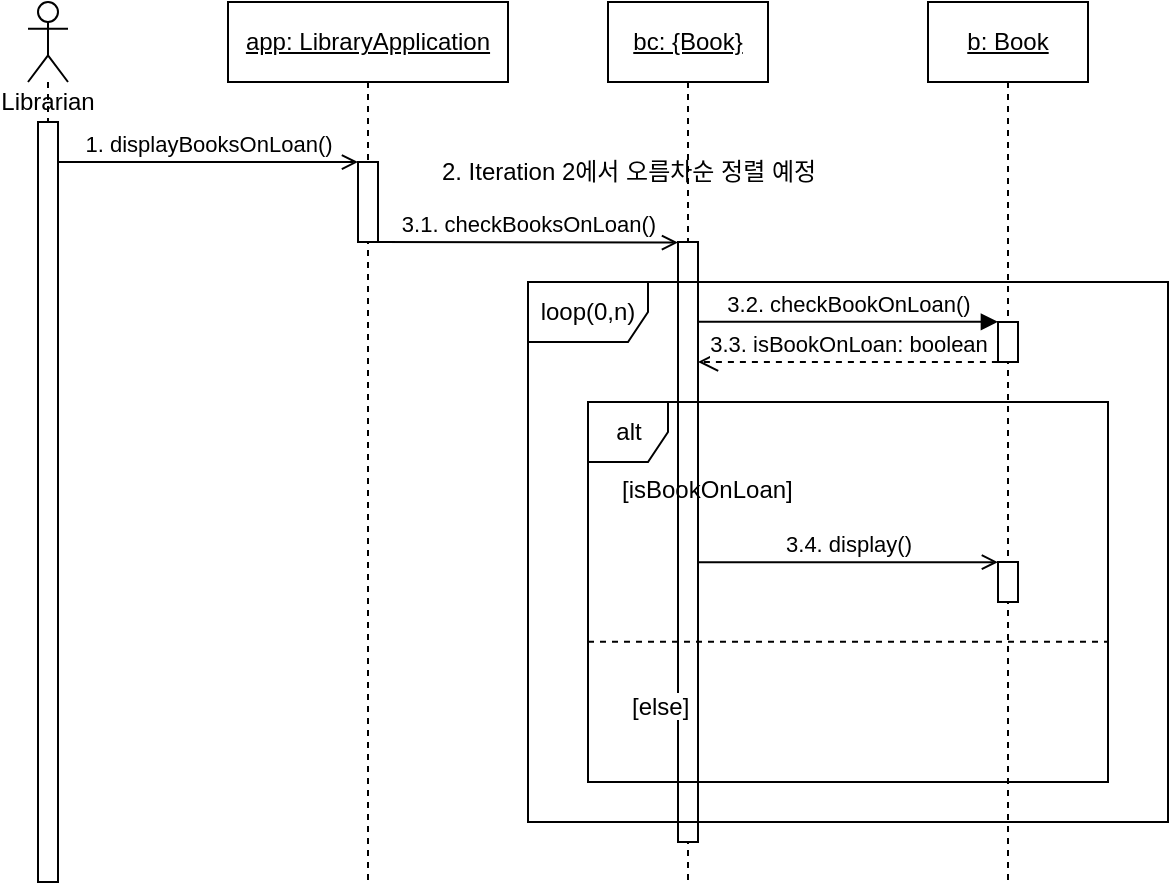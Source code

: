 <mxfile>
    <diagram id="SbDjxOFhfJFgFubJpmIF" name="Page-1">
        <mxGraphModel dx="986" dy="626" grid="1" gridSize="10" guides="1" tooltips="1" connect="1" arrows="1" fold="1" page="1" pageScale="1" pageWidth="850" pageHeight="1100" math="0" shadow="0">
            <root>
                <mxCell id="0"/>
                <mxCell id="1" parent="0"/>
                <mxCell id="4" value="Librarian&lt;br&gt;" style="shape=umlLifeline;participant=umlActor;perimeter=lifelinePerimeter;whiteSpace=wrap;html=1;container=1;collapsible=0;recursiveResize=0;verticalAlign=top;spacingTop=36;outlineConnect=0;" parent="1" vertex="1">
                    <mxGeometry x="30" y="40" width="20" height="440" as="geometry"/>
                </mxCell>
                <mxCell id="57" style="edgeStyle=none;html=1;" parent="4" source="5" target="4" edge="1">
                    <mxGeometry relative="1" as="geometry"/>
                </mxCell>
                <mxCell id="5" value="" style="html=1;points=[];perimeter=orthogonalPerimeter;" parent="4" vertex="1">
                    <mxGeometry x="5" y="60" width="10" height="380" as="geometry"/>
                </mxCell>
                <mxCell id="8" value="&lt;u&gt;app: LibraryApplication&lt;/u&gt;" style="shape=umlLifeline;perimeter=lifelinePerimeter;whiteSpace=wrap;html=1;container=1;collapsible=0;recursiveResize=0;outlineConnect=0;" parent="1" vertex="1">
                    <mxGeometry x="130" y="40" width="140" height="440" as="geometry"/>
                </mxCell>
                <mxCell id="37" value="" style="html=1;points=[];perimeter=orthogonalPerimeter;" parent="8" vertex="1">
                    <mxGeometry x="65" y="80" width="10" height="40" as="geometry"/>
                </mxCell>
                <mxCell id="11" value="&lt;u&gt;bc: {Book}&lt;/u&gt;" style="shape=umlLifeline;perimeter=lifelinePerimeter;whiteSpace=wrap;html=1;container=1;collapsible=0;recursiveResize=0;outlineConnect=0;" parent="1" vertex="1">
                    <mxGeometry x="320" y="40" width="80" height="440" as="geometry"/>
                </mxCell>
                <mxCell id="65" value="" style="html=1;points=[];perimeter=orthogonalPerimeter;" parent="11" vertex="1">
                    <mxGeometry x="35" y="120" width="10" height="300" as="geometry"/>
                </mxCell>
                <mxCell id="48" value="&lt;u style=&quot;&quot;&gt;b: Book&lt;/u&gt;" style="shape=umlLifeline;perimeter=lifelinePerimeter;whiteSpace=wrap;html=1;container=1;collapsible=0;recursiveResize=0;outlineConnect=0;" parent="1" vertex="1">
                    <mxGeometry x="480" y="40" width="80" height="440" as="geometry"/>
                </mxCell>
                <mxCell id="71" value="" style="html=1;points=[];perimeter=orthogonalPerimeter;" parent="48" vertex="1">
                    <mxGeometry x="35" y="160" width="10" height="20" as="geometry"/>
                </mxCell>
                <mxCell id="84" value="" style="html=1;points=[];perimeter=orthogonalPerimeter;" parent="48" vertex="1">
                    <mxGeometry x="35" y="280" width="10" height="20" as="geometry"/>
                </mxCell>
                <mxCell id="62" value="1. displayBooksOnLoan()" style="html=1;verticalAlign=bottom;labelBackgroundColor=none;endArrow=open;endFill=0;elbow=vertical;entryX=0.001;entryY=0.001;entryDx=0;entryDy=0;entryPerimeter=0;" parent="1" source="5" target="37" edge="1">
                    <mxGeometry width="160" relative="1" as="geometry">
                        <mxPoint x="80" y="290" as="sourcePoint"/>
                        <mxPoint x="240" y="290" as="targetPoint"/>
                    </mxGeometry>
                </mxCell>
                <mxCell id="64" value="2. Iteration 2에서 오름차순 정렬 예정" style="text;html=1;align=center;verticalAlign=middle;resizable=0;points=[];autosize=1;strokeColor=none;fillColor=none;" parent="1" vertex="1">
                    <mxGeometry x="220" y="110" width="220" height="30" as="geometry"/>
                </mxCell>
                <mxCell id="66" value="3.1. checkBooksOnLoan()" style="html=1;verticalAlign=bottom;labelBackgroundColor=none;endArrow=open;endFill=0;elbow=vertical;entryX=0.001;entryY=0.001;entryDx=0;entryDy=0;entryPerimeter=0;" parent="1" source="37" target="65" edge="1">
                    <mxGeometry width="160" relative="1" as="geometry">
                        <mxPoint x="205" y="200.04" as="sourcePoint"/>
                        <mxPoint x="400" y="330" as="targetPoint"/>
                    </mxGeometry>
                </mxCell>
                <mxCell id="73" value="3.2. checkBookOnLoan()" style="html=1;verticalAlign=bottom;endArrow=block;entryX=-0.005;entryY=-0.005;entryDx=0;entryDy=0;entryPerimeter=0;" parent="1" source="65" target="71" edge="1">
                    <mxGeometry width="80" relative="1" as="geometry">
                        <mxPoint x="380" y="370" as="sourcePoint"/>
                        <mxPoint x="460" y="370" as="targetPoint"/>
                    </mxGeometry>
                </mxCell>
                <mxCell id="74" value="3.3. isBookOnLoan: boolean" style="html=1;verticalAlign=bottom;endArrow=open;dashed=1;endSize=8;exitX=-0.005;exitY=0.997;exitDx=0;exitDy=0;exitPerimeter=0;" parent="1" source="71" target="65" edge="1">
                    <mxGeometry relative="1" as="geometry">
                        <mxPoint x="460" y="370" as="sourcePoint"/>
                        <mxPoint x="380" y="370" as="targetPoint"/>
                    </mxGeometry>
                </mxCell>
                <mxCell id="83" value="3.4. display()" style="html=1;verticalAlign=bottom;labelBackgroundColor=none;endArrow=open;endFill=0;entryX=-0.003;entryY=0.004;entryDx=0;entryDy=0;entryPerimeter=0;" parent="1" source="65" target="84" edge="1">
                    <mxGeometry width="160" relative="1" as="geometry">
                        <mxPoint x="360" y="410" as="sourcePoint"/>
                        <mxPoint x="520" y="410" as="targetPoint"/>
                    </mxGeometry>
                </mxCell>
                <mxCell id="72" value="loop(0,n)" style="shape=umlFrame;whiteSpace=wrap;html=1;" parent="1" vertex="1">
                    <mxGeometry x="280" y="180" width="320" height="270" as="geometry"/>
                </mxCell>
                <mxCell id="77" value="alt" style="shape=umlFrame;tabWidth=110;tabHeight=30;tabPosition=left;html=1;boundedLbl=1;labelInHeader=1;width=40;height=30;" parent="1" vertex="1">
                    <mxGeometry x="310" y="240" width="260" height="190" as="geometry"/>
                </mxCell>
                <mxCell id="78" value="[isBookOnLoan]" style="text" parent="77" vertex="1">
                    <mxGeometry width="100" height="20" relative="1" as="geometry">
                        <mxPoint x="15" y="30" as="offset"/>
                    </mxGeometry>
                </mxCell>
                <mxCell id="79" value="[else]" style="line;strokeWidth=1;dashed=1;labelPosition=center;verticalLabelPosition=bottom;align=left;verticalAlign=top;spacingLeft=20;spacingTop=15;" parent="77" vertex="1">
                    <mxGeometry y="116.115" width="260" height="7.6" as="geometry"/>
                </mxCell>
            </root>
        </mxGraphModel>
    </diagram>
</mxfile>